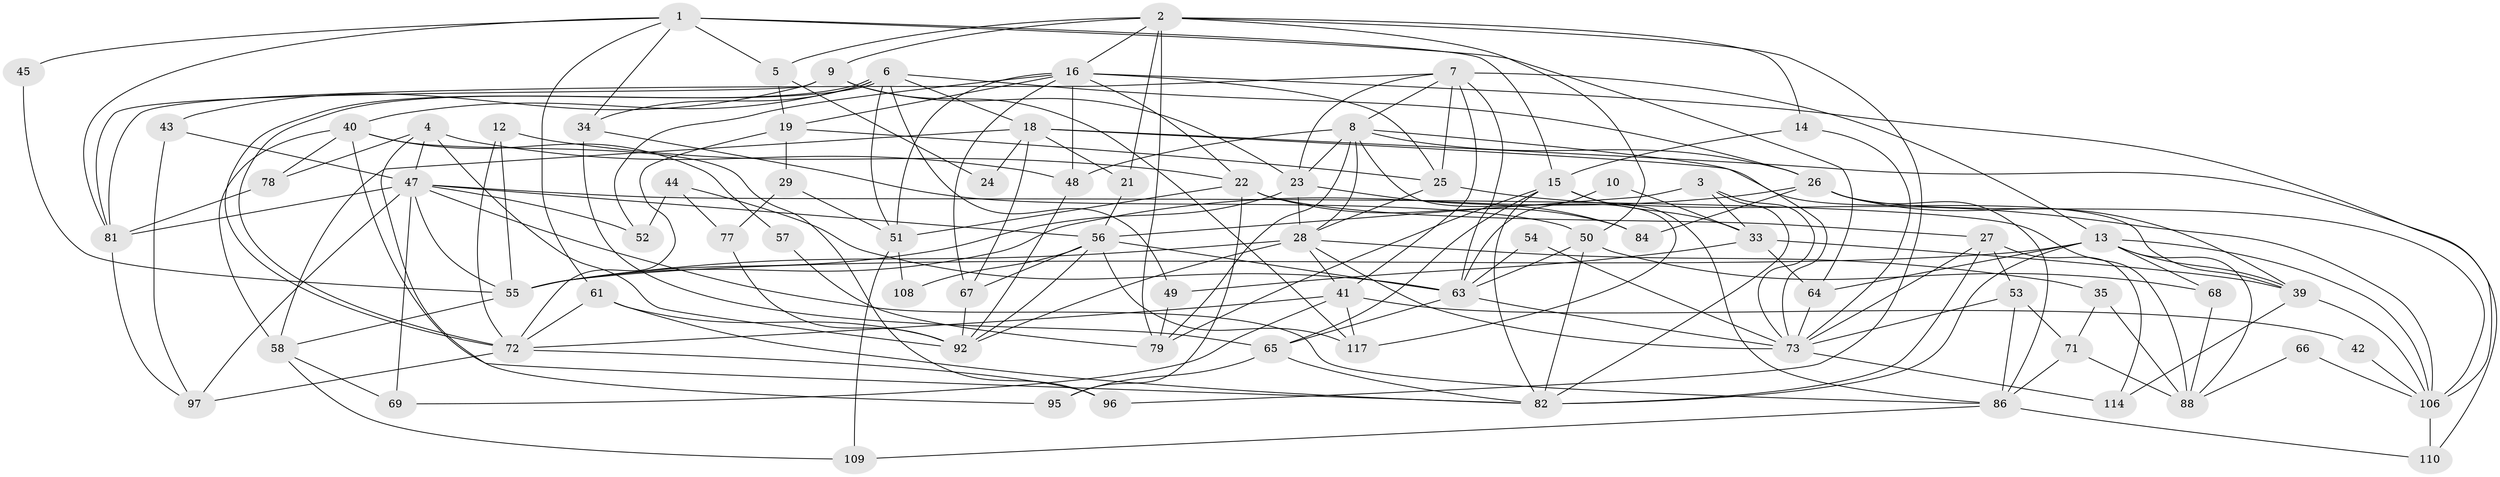 // Generated by graph-tools (version 1.1) at 2025/23/03/03/25 07:23:57]
// undirected, 77 vertices, 191 edges
graph export_dot {
graph [start="1"]
  node [color=gray90,style=filled];
  1 [super="+113"];
  2 [super="+46"];
  3 [super="+75"];
  4;
  5 [super="+91"];
  6 [super="+32"];
  7 [super="+17"];
  8 [super="+112"];
  9 [super="+11"];
  10;
  12;
  13 [super="+36"];
  14 [super="+104"];
  15;
  16 [super="+98"];
  18 [super="+20"];
  19 [super="+31"];
  21;
  22 [super="+38"];
  23 [super="+99"];
  24;
  25 [super="+111"];
  26 [super="+70"];
  27 [super="+30"];
  28 [super="+37"];
  29;
  33 [super="+74"];
  34;
  35;
  39 [super="+80"];
  40 [super="+118"];
  41 [super="+116"];
  42;
  43;
  44;
  45;
  47 [super="+115"];
  48 [super="+62"];
  49 [super="+94"];
  50 [super="+60"];
  51 [super="+107"];
  52;
  53 [super="+76"];
  54;
  55 [super="+87"];
  56 [super="+90"];
  57;
  58 [super="+59"];
  61;
  63 [super="+102"];
  64;
  65 [super="+85"];
  66;
  67;
  68;
  69;
  71 [super="+89"];
  72 [super="+100"];
  73 [super="+83"];
  77;
  78;
  79 [super="+93"];
  81 [super="+105"];
  82;
  84;
  86 [super="+119"];
  88 [super="+101"];
  92 [super="+103"];
  95;
  96;
  97;
  106 [super="+120"];
  108;
  109;
  110;
  114;
  117;
  1 -- 64 [weight=2];
  1 -- 15;
  1 -- 34;
  1 -- 45;
  1 -- 81;
  1 -- 61;
  1 -- 5;
  2 -- 50;
  2 -- 5;
  2 -- 21;
  2 -- 16;
  2 -- 96;
  2 -- 14;
  2 -- 79;
  2 -- 9;
  3 -- 73;
  3 -- 56;
  3 -- 33;
  3 -- 82;
  4 -- 47;
  4 -- 92 [weight=2];
  4 -- 48;
  4 -- 78;
  4 -- 95;
  5 -- 19;
  5 -- 24;
  6 -- 72;
  6 -- 72;
  6 -- 40;
  6 -- 51;
  6 -- 49;
  6 -- 26;
  6 -- 34;
  6 -- 18;
  7 -- 25;
  7 -- 13;
  7 -- 41;
  7 -- 81;
  7 -- 8;
  7 -- 23;
  7 -- 63;
  8 -- 117;
  8 -- 23;
  8 -- 79;
  8 -- 26;
  8 -- 28;
  8 -- 73;
  8 -- 48;
  9 -- 81;
  9 -- 117;
  9 -- 43;
  9 -- 23;
  10 -- 63;
  10 -- 33;
  12 -- 55;
  12 -- 22;
  12 -- 72;
  13 -- 106;
  13 -- 64;
  13 -- 68;
  13 -- 82;
  13 -- 55;
  13 -- 88;
  13 -- 39;
  14 -- 15;
  14 -- 73;
  15 -- 82;
  15 -- 33;
  15 -- 86;
  15 -- 79;
  15 -- 65;
  16 -- 67;
  16 -- 22;
  16 -- 25;
  16 -- 51;
  16 -- 52;
  16 -- 19;
  16 -- 48;
  16 -- 106;
  18 -- 24;
  18 -- 39;
  18 -- 67;
  18 -- 21;
  18 -- 110;
  18 -- 58;
  19 -- 72;
  19 -- 25;
  19 -- 29;
  21 -- 56;
  22 -- 27;
  22 -- 84;
  22 -- 95;
  22 -- 51;
  23 -- 55;
  23 -- 28;
  23 -- 84;
  25 -- 106;
  25 -- 28;
  26 -- 84;
  26 -- 86;
  26 -- 55;
  26 -- 39;
  26 -- 106;
  27 -- 73;
  27 -- 82;
  27 -- 53;
  27 -- 114;
  28 -- 55;
  28 -- 35;
  28 -- 41;
  28 -- 92;
  28 -- 73;
  29 -- 77;
  29 -- 51;
  33 -- 39;
  33 -- 64;
  33 -- 49;
  34 -- 65;
  34 -- 50;
  35 -- 88;
  35 -- 71;
  39 -- 114;
  39 -- 106;
  40 -- 96;
  40 -- 82;
  40 -- 57;
  40 -- 78;
  40 -- 58;
  41 -- 69;
  41 -- 42;
  41 -- 117;
  41 -- 72;
  42 -- 106;
  43 -- 47;
  43 -- 97;
  44 -- 63;
  44 -- 52;
  44 -- 77;
  45 -- 55;
  47 -- 56;
  47 -- 69;
  47 -- 97;
  47 -- 86;
  47 -- 81;
  47 -- 52;
  47 -- 55;
  47 -- 88;
  48 -- 92;
  49 -- 79;
  50 -- 82;
  50 -- 63;
  50 -- 68;
  51 -- 108;
  51 -- 109;
  53 -- 71;
  53 -- 73;
  53 -- 86;
  54 -- 73;
  54 -- 63;
  55 -- 58;
  56 -- 67;
  56 -- 63;
  56 -- 117;
  56 -- 108;
  56 -- 92;
  57 -- 79;
  58 -- 69;
  58 -- 109;
  61 -- 82;
  61 -- 92;
  61 -- 72;
  63 -- 73;
  63 -- 65;
  64 -- 73;
  65 -- 95;
  65 -- 82;
  66 -- 88;
  66 -- 106;
  67 -- 92;
  68 -- 88;
  71 -- 86;
  71 -- 88;
  72 -- 96;
  72 -- 97;
  73 -- 114;
  77 -- 92;
  78 -- 81;
  81 -- 97;
  86 -- 109;
  86 -- 110;
  106 -- 110;
}
